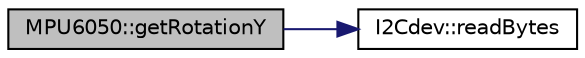 digraph "MPU6050::getRotationY"
{
  edge [fontname="Helvetica",fontsize="10",labelfontname="Helvetica",labelfontsize="10"];
  node [fontname="Helvetica",fontsize="10",shape=record];
  rankdir="LR";
  Node346 [label="MPU6050::getRotationY",height=0.2,width=0.4,color="black", fillcolor="grey75", style="filled", fontcolor="black"];
  Node346 -> Node347 [color="midnightblue",fontsize="10",style="solid",fontname="Helvetica"];
  Node347 [label="I2Cdev::readBytes",height=0.2,width=0.4,color="black", fillcolor="white", style="filled",URL="$class_i2_cdev.html#ae1eed9468ce4653e080bfd8481d2ac88",tooltip="Read multiple bytes from an 8-bit device register. "];
}

